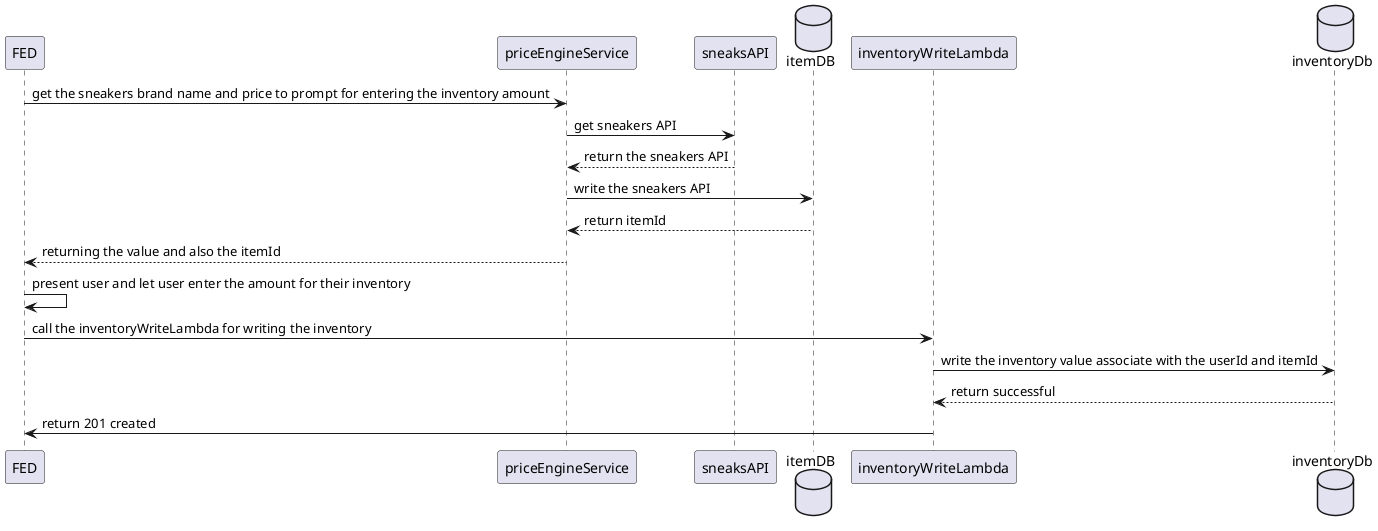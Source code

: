 @startuml
participant FED as FED
participant priceEngineService as PES
participant sneaksAPI as sneaksAPI
database itemDB as itemDB
participant inventoryWriteLambda as writeLambda
database inventoryDb as inventoryDB

FED -> PES: get the sneakers brand name and price to prompt for entering the inventory amount
PES -> sneaksAPI: get sneakers API
PES <-- sneaksAPI: return the sneakers API
PES -> itemDB: write the sneakers API 
PES <-- itemDB: return itemId
FED <-- PES:  returning the value and also the itemId

FED -> FED: present user and let user enter the amount for their inventory
FED -> writeLambda: call the inventoryWriteLambda for writing the inventory
writeLambda -> inventoryDB: write the inventory value associate with the userId and itemId
writeLambda <-- inventoryDB: return successful
FED <- writeLambda: return 201 created
@enduml